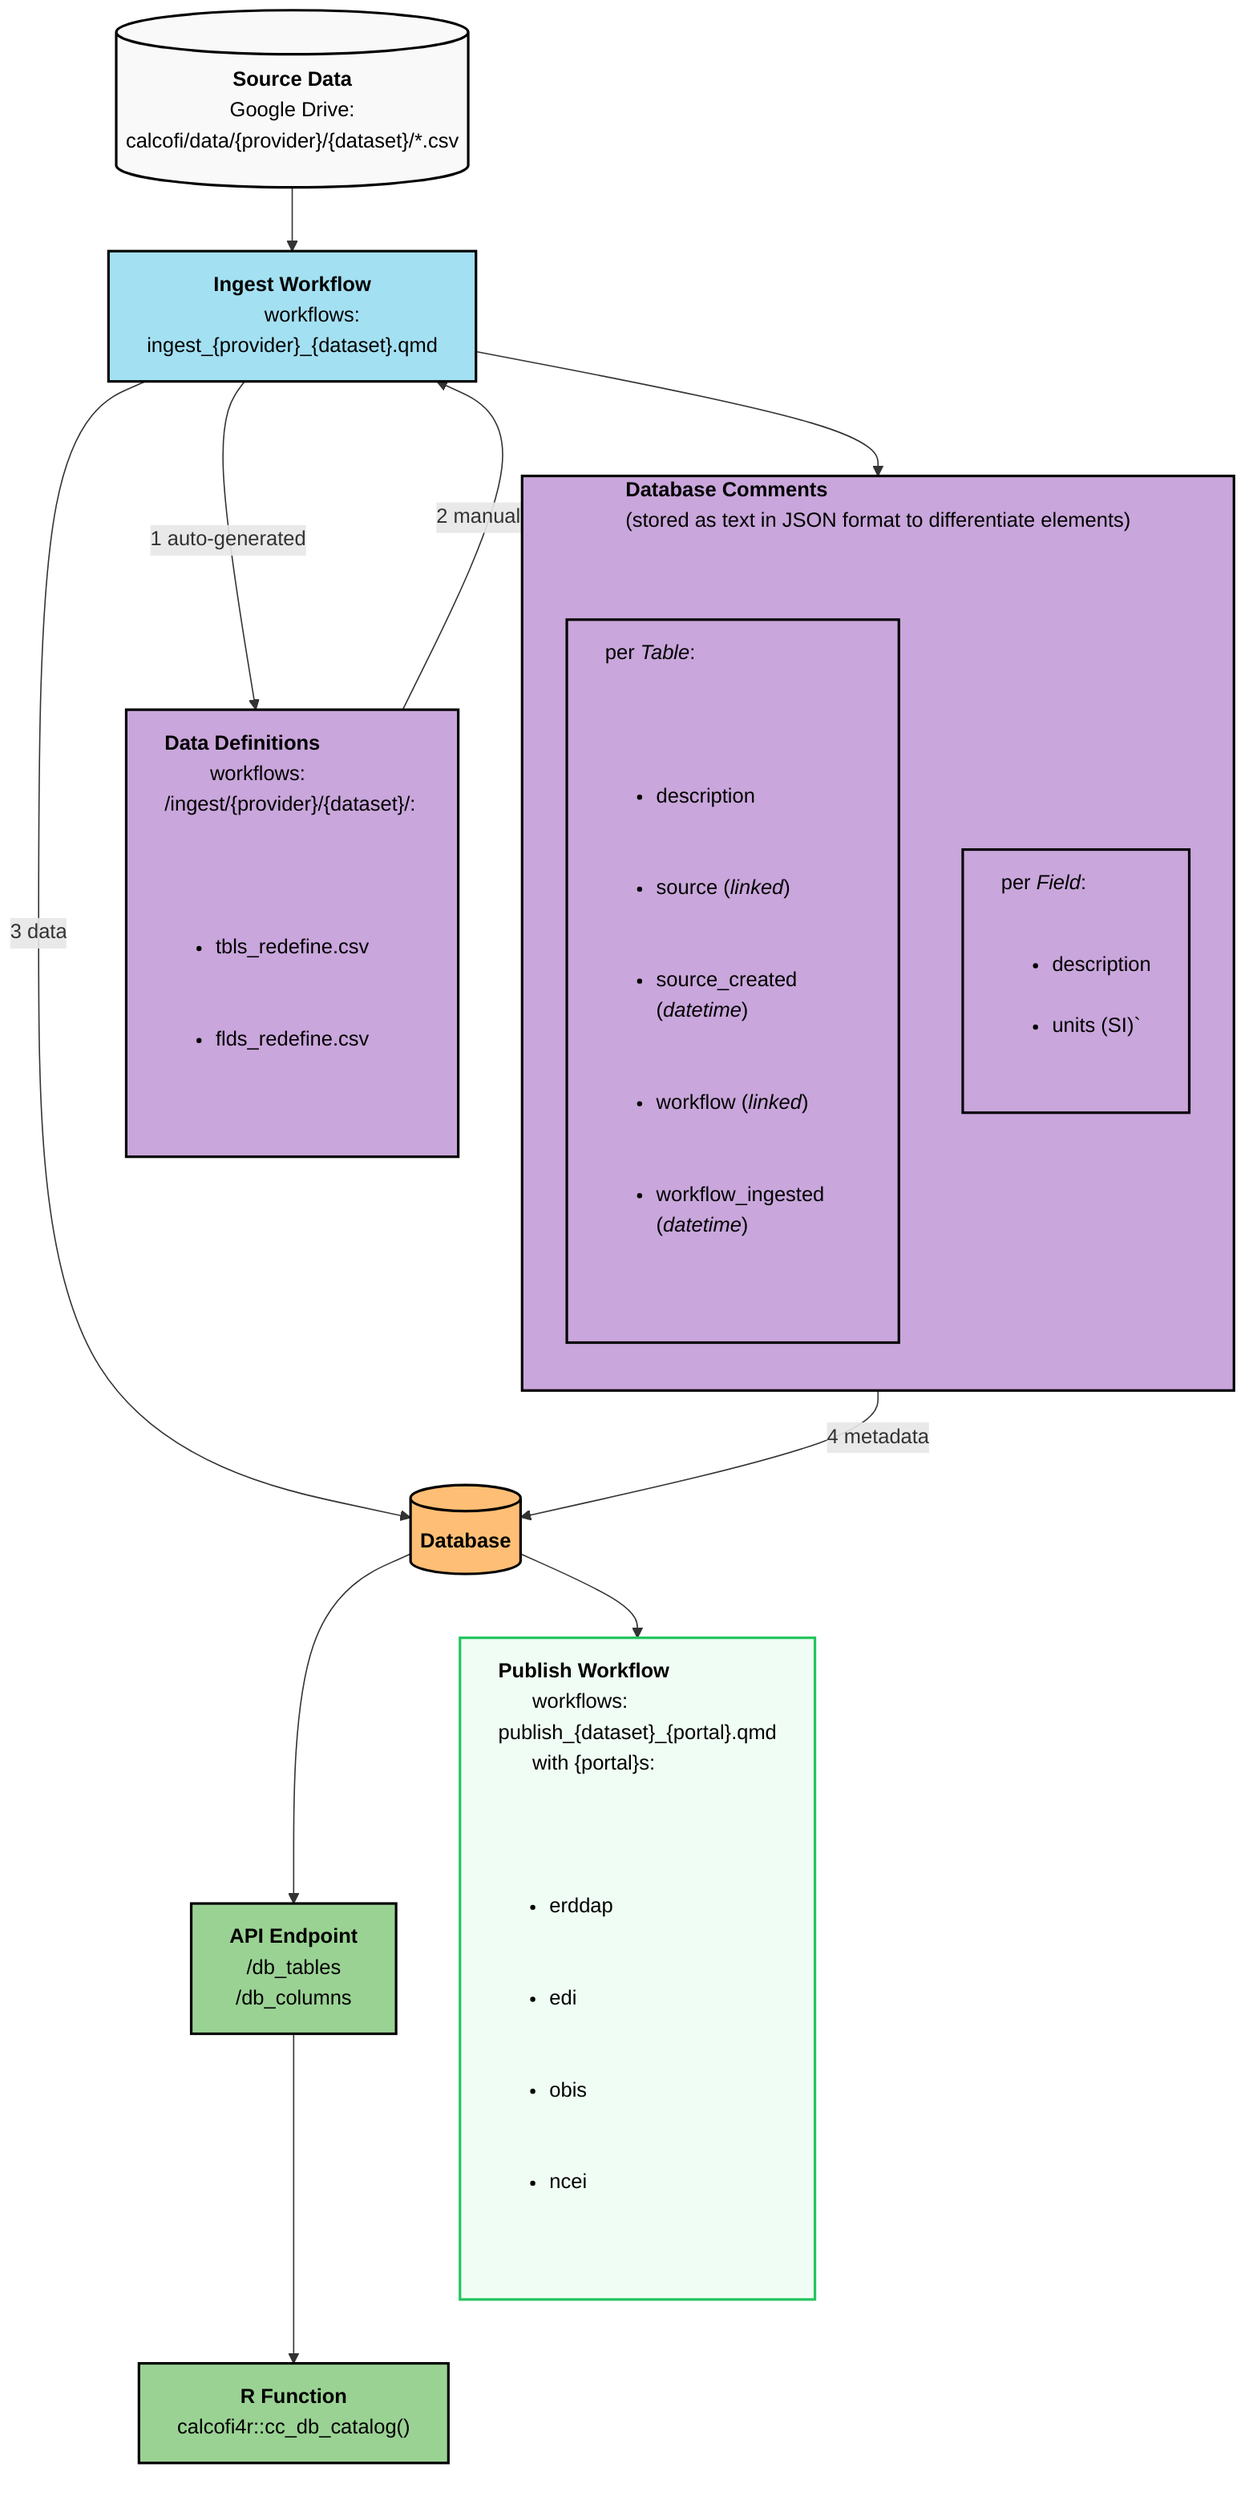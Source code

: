 flowchart TB
    %% Node definitions
    gd[("`<b>Source Data</b>
          Google Drive:
          calcofi/data/{provider}/{dataset}/*.csv`")]
    iw["<b>Ingest Workflow</b>
        workflows: ingest_{provider}_{dataset}.qmd"]
    dd["<b>Data Definitions</b>
        workflows: /ingest/{provider}/{dataset}/:
        <ul>
          <li>tbls_redefine.csv</li>
          <li>flds_redefine.csv</li>
        </ul>"]
    db[("<b>Database</b>")]
    api["<b>API Endpoint</b>
         /db_tables
         /db_columns"]
    catalog["<b>R Function</b>
             calcofi4r::cc_db_catalog()"]
    eml["<b>Publish Workflow</b>
      workflows: publish_{dataset}_{portal}.qmd
      with {portal}s:
      <ul>
        <li>erddap</li>
        <li>edi</li>
        <li>obis</li>
        <li>ncei</li>
      </ul>"]

    %% Edge definitions
    gd --> iw
    iw -->|"1 auto-generated"| dd
    dd -->|"2 manual edit"| iw
    iw -->|"3 data"| db
    iw --> comments
    comments -->|"4 metadata"| db
    db --> api
    api --> catalog
    db --> eml

    %% Comments subgraph with internal nodes
    subgraph comments["<b>Database Comments</b>
              (stored as text in JSON format to differentiate elements)"]
        direction TB
        h["hideme"]:::hidden
        h~~~tbl
        h~~~fld
        tbl["per <em>Table</em>:
            <ul>
              <li>description</li>
              <li>source (<em>linked</em>)</li>
              <li>source_created (<em>datetime</em>)</li>
              <li>workflow (<em>linked</em>)</li>
              <li>workflow_ingested (<em>datetime</em>)</li>
            </ul>"]
        fld["per <em>Field</em>:
            <ul>
              <li>description</li>
              <li>units (SI)`</li>
            </ul>"]
    end

    %% Clickable links
    click gd "https://drive.google.com/drive/folders/1xxdWa4mWkmfkJUQsHxERTp9eBBXBMbV7" "calcofi folder - Google Drive"
    click api "https://api.calcofi.io/db_tables" "API endpoint</b>"
    click catalog "https://calcofi.io/calcofi4r/reference/cc_db_catalog.html" "R package function"

    %% Styling
    classDef source fill:#f9f9f9,stroke:#000,stroke-width:2px,color:#000
    classDef process fill:#a3e0f2,stroke:#000,stroke-width:2px,color:#000
    classDef eml fill:#F0FDF4,stroke:#22C55E,stroke-width:2px,color:#000,text-align:left
    classDef data fill:#ffbe75,stroke:#000,stroke-width:2px,color:#000
    classDef api fill:#9ad294,stroke:#000,stroke-width:2px,color:#000
    classDef meta fill:#c9a6db,stroke:#000,stroke-width:2px,color:#000,text-align:left
    classDef hidden display: none;

    class gd source
    class dd,comments,tbl,fld meta
    class iw process
    class db data
    class api,catalog api
    class tbl,fld li
    class eml eml